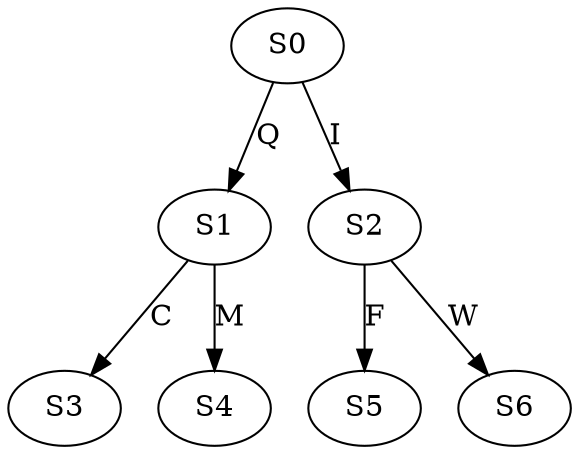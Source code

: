 strict digraph  {
	S0 -> S1 [ label = Q ];
	S0 -> S2 [ label = I ];
	S1 -> S3 [ label = C ];
	S1 -> S4 [ label = M ];
	S2 -> S5 [ label = F ];
	S2 -> S6 [ label = W ];
}
